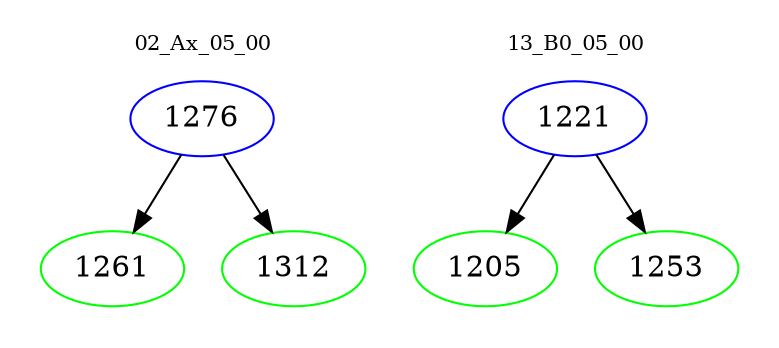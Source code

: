 digraph{
subgraph cluster_0 {
color = white
label = "02_Ax_05_00";
fontsize=10;
T0_1276 [label="1276", color="blue"]
T0_1276 -> T0_1261 [color="black"]
T0_1261 [label="1261", color="green"]
T0_1276 -> T0_1312 [color="black"]
T0_1312 [label="1312", color="green"]
}
subgraph cluster_1 {
color = white
label = "13_B0_05_00";
fontsize=10;
T1_1221 [label="1221", color="blue"]
T1_1221 -> T1_1205 [color="black"]
T1_1205 [label="1205", color="green"]
T1_1221 -> T1_1253 [color="black"]
T1_1253 [label="1253", color="green"]
}
}
